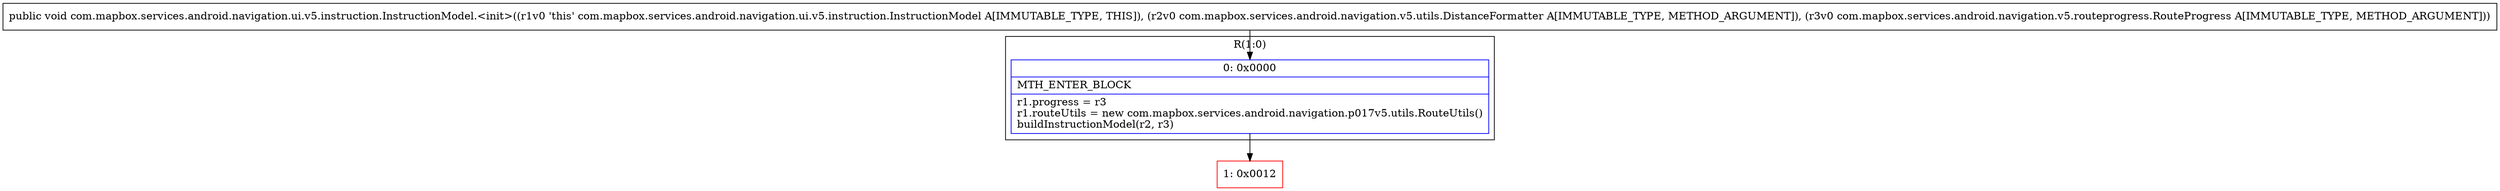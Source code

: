 digraph "CFG forcom.mapbox.services.android.navigation.ui.v5.instruction.InstructionModel.\<init\>(Lcom\/mapbox\/services\/android\/navigation\/v5\/utils\/DistanceFormatter;Lcom\/mapbox\/services\/android\/navigation\/v5\/routeprogress\/RouteProgress;)V" {
subgraph cluster_Region_1630821356 {
label = "R(1:0)";
node [shape=record,color=blue];
Node_0 [shape=record,label="{0\:\ 0x0000|MTH_ENTER_BLOCK\l|r1.progress = r3\lr1.routeUtils = new com.mapbox.services.android.navigation.p017v5.utils.RouteUtils()\lbuildInstructionModel(r2, r3)\l}"];
}
Node_1 [shape=record,color=red,label="{1\:\ 0x0012}"];
MethodNode[shape=record,label="{public void com.mapbox.services.android.navigation.ui.v5.instruction.InstructionModel.\<init\>((r1v0 'this' com.mapbox.services.android.navigation.ui.v5.instruction.InstructionModel A[IMMUTABLE_TYPE, THIS]), (r2v0 com.mapbox.services.android.navigation.v5.utils.DistanceFormatter A[IMMUTABLE_TYPE, METHOD_ARGUMENT]), (r3v0 com.mapbox.services.android.navigation.v5.routeprogress.RouteProgress A[IMMUTABLE_TYPE, METHOD_ARGUMENT])) }"];
MethodNode -> Node_0;
Node_0 -> Node_1;
}

